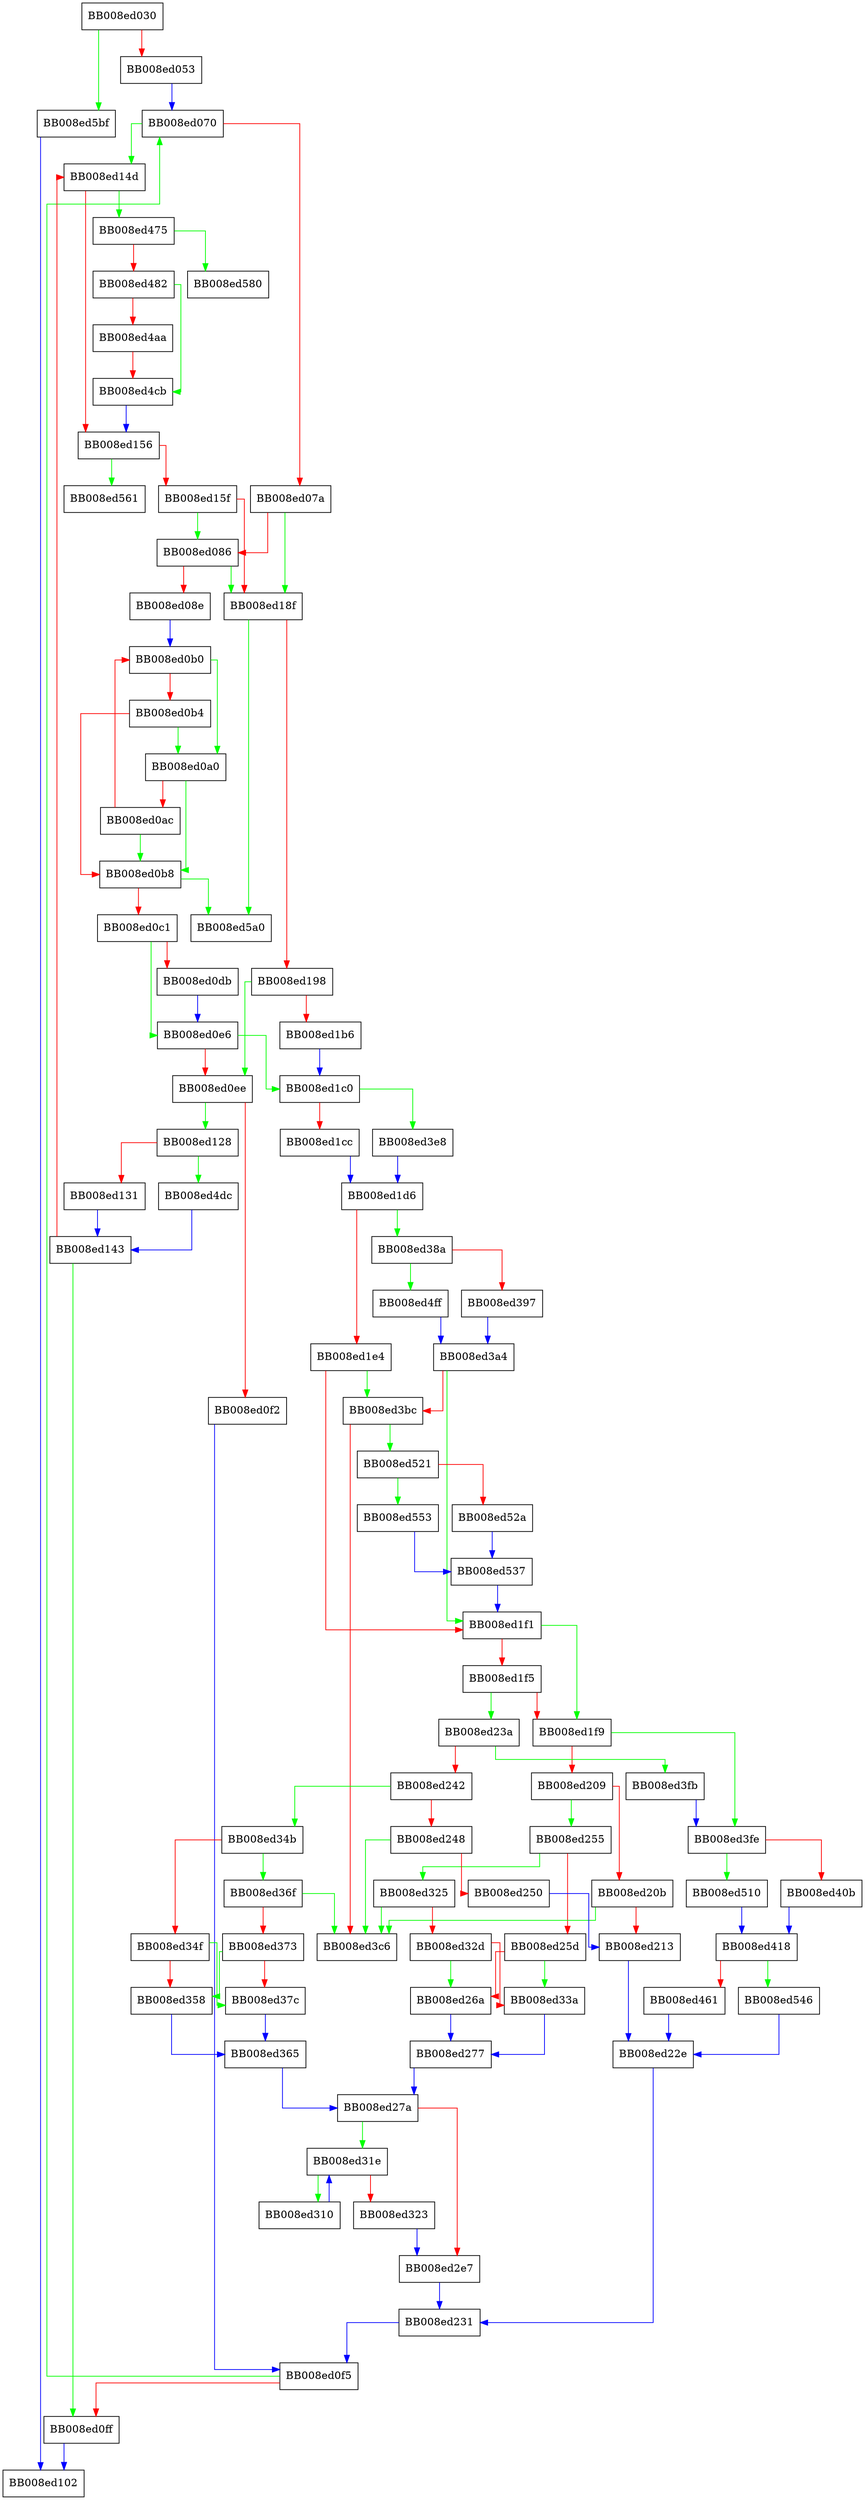 digraph _dl_debug_vdprintf {
  node [shape="box"];
  graph [splines=ortho];
  BB008ed030 -> BB008ed5bf [color="green"];
  BB008ed030 -> BB008ed053 [color="red"];
  BB008ed053 -> BB008ed070 [color="blue"];
  BB008ed070 -> BB008ed14d [color="green"];
  BB008ed070 -> BB008ed07a [color="red"];
  BB008ed07a -> BB008ed18f [color="green"];
  BB008ed07a -> BB008ed086 [color="red"];
  BB008ed086 -> BB008ed18f [color="green"];
  BB008ed086 -> BB008ed08e [color="red"];
  BB008ed08e -> BB008ed0b0 [color="blue"];
  BB008ed0a0 -> BB008ed0b8 [color="green"];
  BB008ed0a0 -> BB008ed0ac [color="red"];
  BB008ed0ac -> BB008ed0b8 [color="green"];
  BB008ed0ac -> BB008ed0b0 [color="red"];
  BB008ed0b0 -> BB008ed0a0 [color="green"];
  BB008ed0b0 -> BB008ed0b4 [color="red"];
  BB008ed0b4 -> BB008ed0a0 [color="green"];
  BB008ed0b4 -> BB008ed0b8 [color="red"];
  BB008ed0b8 -> BB008ed5a0 [color="green"];
  BB008ed0b8 -> BB008ed0c1 [color="red"];
  BB008ed0c1 -> BB008ed0e6 [color="green"];
  BB008ed0c1 -> BB008ed0db [color="red"];
  BB008ed0db -> BB008ed0e6 [color="blue"];
  BB008ed0e6 -> BB008ed1c0 [color="green"];
  BB008ed0e6 -> BB008ed0ee [color="red"];
  BB008ed0ee -> BB008ed128 [color="green"];
  BB008ed0ee -> BB008ed0f2 [color="red"];
  BB008ed0f2 -> BB008ed0f5 [color="blue"];
  BB008ed0f5 -> BB008ed070 [color="green"];
  BB008ed0f5 -> BB008ed0ff [color="red"];
  BB008ed0ff -> BB008ed102 [color="blue"];
  BB008ed128 -> BB008ed4dc [color="green"];
  BB008ed128 -> BB008ed131 [color="red"];
  BB008ed131 -> BB008ed143 [color="blue"];
  BB008ed143 -> BB008ed0ff [color="green"];
  BB008ed143 -> BB008ed14d [color="red"];
  BB008ed14d -> BB008ed475 [color="green"];
  BB008ed14d -> BB008ed156 [color="red"];
  BB008ed156 -> BB008ed561 [color="green"];
  BB008ed156 -> BB008ed15f [color="red"];
  BB008ed15f -> BB008ed086 [color="green"];
  BB008ed15f -> BB008ed18f [color="red"];
  BB008ed18f -> BB008ed5a0 [color="green"];
  BB008ed18f -> BB008ed198 [color="red"];
  BB008ed198 -> BB008ed0ee [color="green"];
  BB008ed198 -> BB008ed1b6 [color="red"];
  BB008ed1b6 -> BB008ed1c0 [color="blue"];
  BB008ed1c0 -> BB008ed3e8 [color="green"];
  BB008ed1c0 -> BB008ed1cc [color="red"];
  BB008ed1cc -> BB008ed1d6 [color="blue"];
  BB008ed1d6 -> BB008ed38a [color="green"];
  BB008ed1d6 -> BB008ed1e4 [color="red"];
  BB008ed1e4 -> BB008ed3bc [color="green"];
  BB008ed1e4 -> BB008ed1f1 [color="red"];
  BB008ed1f1 -> BB008ed1f9 [color="green"];
  BB008ed1f1 -> BB008ed1f5 [color="red"];
  BB008ed1f5 -> BB008ed23a [color="green"];
  BB008ed1f5 -> BB008ed1f9 [color="red"];
  BB008ed1f9 -> BB008ed3fe [color="green"];
  BB008ed1f9 -> BB008ed209 [color="red"];
  BB008ed209 -> BB008ed255 [color="green"];
  BB008ed209 -> BB008ed20b [color="red"];
  BB008ed20b -> BB008ed3c6 [color="green"];
  BB008ed20b -> BB008ed213 [color="red"];
  BB008ed213 -> BB008ed22e [color="blue"];
  BB008ed22e -> BB008ed231 [color="blue"];
  BB008ed231 -> BB008ed0f5 [color="blue"];
  BB008ed23a -> BB008ed3fb [color="green"];
  BB008ed23a -> BB008ed242 [color="red"];
  BB008ed242 -> BB008ed34b [color="green"];
  BB008ed242 -> BB008ed248 [color="red"];
  BB008ed248 -> BB008ed3c6 [color="green"];
  BB008ed248 -> BB008ed250 [color="red"];
  BB008ed250 -> BB008ed213 [color="blue"];
  BB008ed255 -> BB008ed325 [color="green"];
  BB008ed255 -> BB008ed25d [color="red"];
  BB008ed25d -> BB008ed33a [color="green"];
  BB008ed25d -> BB008ed26a [color="red"];
  BB008ed26a -> BB008ed277 [color="blue"];
  BB008ed277 -> BB008ed27a [color="blue"];
  BB008ed27a -> BB008ed31e [color="green"];
  BB008ed27a -> BB008ed2e7 [color="red"];
  BB008ed2e7 -> BB008ed231 [color="blue"];
  BB008ed310 -> BB008ed31e [color="blue"];
  BB008ed31e -> BB008ed310 [color="green"];
  BB008ed31e -> BB008ed323 [color="red"];
  BB008ed323 -> BB008ed2e7 [color="blue"];
  BB008ed325 -> BB008ed3c6 [color="green"];
  BB008ed325 -> BB008ed32d [color="red"];
  BB008ed32d -> BB008ed26a [color="green"];
  BB008ed32d -> BB008ed33a [color="red"];
  BB008ed33a -> BB008ed277 [color="blue"];
  BB008ed34b -> BB008ed36f [color="green"];
  BB008ed34b -> BB008ed34f [color="red"];
  BB008ed34f -> BB008ed37c [color="green"];
  BB008ed34f -> BB008ed358 [color="red"];
  BB008ed358 -> BB008ed365 [color="blue"];
  BB008ed365 -> BB008ed27a [color="blue"];
  BB008ed36f -> BB008ed3c6 [color="green"];
  BB008ed36f -> BB008ed373 [color="red"];
  BB008ed373 -> BB008ed358 [color="green"];
  BB008ed373 -> BB008ed37c [color="red"];
  BB008ed37c -> BB008ed365 [color="blue"];
  BB008ed38a -> BB008ed4ff [color="green"];
  BB008ed38a -> BB008ed397 [color="red"];
  BB008ed397 -> BB008ed3a4 [color="blue"];
  BB008ed3a4 -> BB008ed1f1 [color="green"];
  BB008ed3a4 -> BB008ed3bc [color="red"];
  BB008ed3bc -> BB008ed521 [color="green"];
  BB008ed3bc -> BB008ed3c6 [color="red"];
  BB008ed3e8 -> BB008ed1d6 [color="blue"];
  BB008ed3fb -> BB008ed3fe [color="blue"];
  BB008ed3fe -> BB008ed510 [color="green"];
  BB008ed3fe -> BB008ed40b [color="red"];
  BB008ed40b -> BB008ed418 [color="blue"];
  BB008ed418 -> BB008ed546 [color="green"];
  BB008ed418 -> BB008ed461 [color="red"];
  BB008ed461 -> BB008ed22e [color="blue"];
  BB008ed475 -> BB008ed580 [color="green"];
  BB008ed475 -> BB008ed482 [color="red"];
  BB008ed482 -> BB008ed4cb [color="green"];
  BB008ed482 -> BB008ed4aa [color="red"];
  BB008ed4aa -> BB008ed4cb [color="red"];
  BB008ed4cb -> BB008ed156 [color="blue"];
  BB008ed4dc -> BB008ed143 [color="blue"];
  BB008ed4ff -> BB008ed3a4 [color="blue"];
  BB008ed510 -> BB008ed418 [color="blue"];
  BB008ed521 -> BB008ed553 [color="green"];
  BB008ed521 -> BB008ed52a [color="red"];
  BB008ed52a -> BB008ed537 [color="blue"];
  BB008ed537 -> BB008ed1f1 [color="blue"];
  BB008ed546 -> BB008ed22e [color="blue"];
  BB008ed553 -> BB008ed537 [color="blue"];
  BB008ed5bf -> BB008ed102 [color="blue"];
}